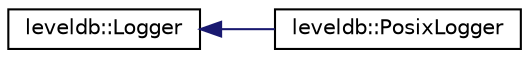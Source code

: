 digraph "Graphical Class Hierarchy"
{
 // LATEX_PDF_SIZE
  edge [fontname="Helvetica",fontsize="10",labelfontname="Helvetica",labelfontsize="10"];
  node [fontname="Helvetica",fontsize="10",shape=record];
  rankdir="LR";
  Node0 [label="leveldb::Logger",height=0.2,width=0.4,color="black", fillcolor="white", style="filled",URL="$classleveldb_1_1_logger.html",tooltip=" "];
  Node0 -> Node1 [dir="back",color="midnightblue",fontsize="10",style="solid",fontname="Helvetica"];
  Node1 [label="leveldb::PosixLogger",height=0.2,width=0.4,color="black", fillcolor="white", style="filled",URL="$classleveldb_1_1_posix_logger.html",tooltip=" "];
}
